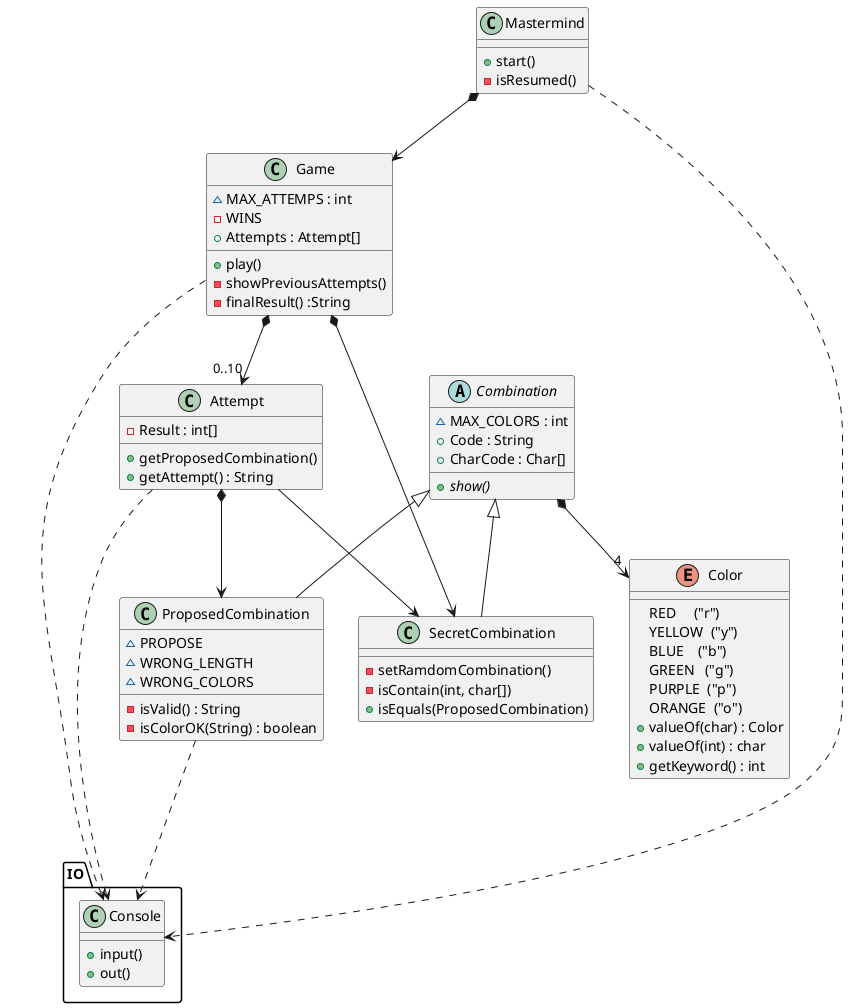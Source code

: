 @startuml Mastermind
class Mastermind{
  + start()
  - isResumed()
}
Mastermind *--> Game
class Game{
    ~ MAX_ATTEMPS : int
    - WINS
    + Attempts : Attempt[]
    + play()
    - showPreviousAttempts()
    - finalResult() :String
}
Game *--> "0..10" Attempt
Game *--> SecretCombination

class Attempt{
    - Result : int[]
    + getProposedCombination()
    + getAttempt() : String
}
Attempt *--> ProposedCombination
Attempt --> SecretCombination

abstract class Combination{
    ~ MAX_COLORS : int
    + Code : String
    + CharCode : Char[]
    {abstract} + show()
}
Combination *--> "4" Color
enum Color{
    RED     ("r")
    YELLOW  ("y")
    BLUE    ("b")
    GREEN   ("g")
    PURPLE  ("p")
    ORANGE  ("o")
    + valueOf(char) : Color
    + valueOf(int) : char
    + getKeyword() : int
}
Combination <|-- SecretCombination
Combination <|-- ProposedCombination
Class SecretCombination{
    - setRamdomCombination()
    - isContain(int, char[])
    + isEquals(ProposedCombination)
}
Class ProposedCombination{
    ~ PROPOSE
    ~ WRONG_LENGTH
    ~ WRONG_COLORS
    - isValid() : String
    - isColorOK(String) : boolean
}

package IO{
    Class Console{
        + input()
        + out()
    }
}
Attempt ...> Console
Game ...> Console
Mastermind ...> Console
ProposedCombination ...> Console
@enduml